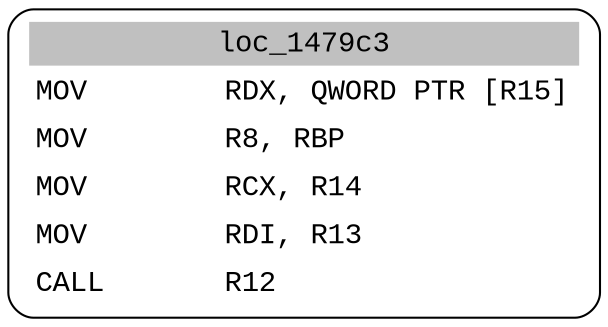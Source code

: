 digraph asm_graph {
1941 [
shape="Mrecord" fontname="Courier New"label =<<table border="0" cellborder="0" cellpadding="3"><tr><td align="center" colspan="2" bgcolor="grey">loc_1479c3</td></tr><tr><td align="left">MOV        RDX, QWORD PTR [R15]</td></tr><tr><td align="left">MOV        R8, RBP</td></tr><tr><td align="left">MOV        RCX, R14</td></tr><tr><td align="left">MOV        RDI, R13</td></tr><tr><td align="left">CALL       R12</td></tr></table>> ];
}